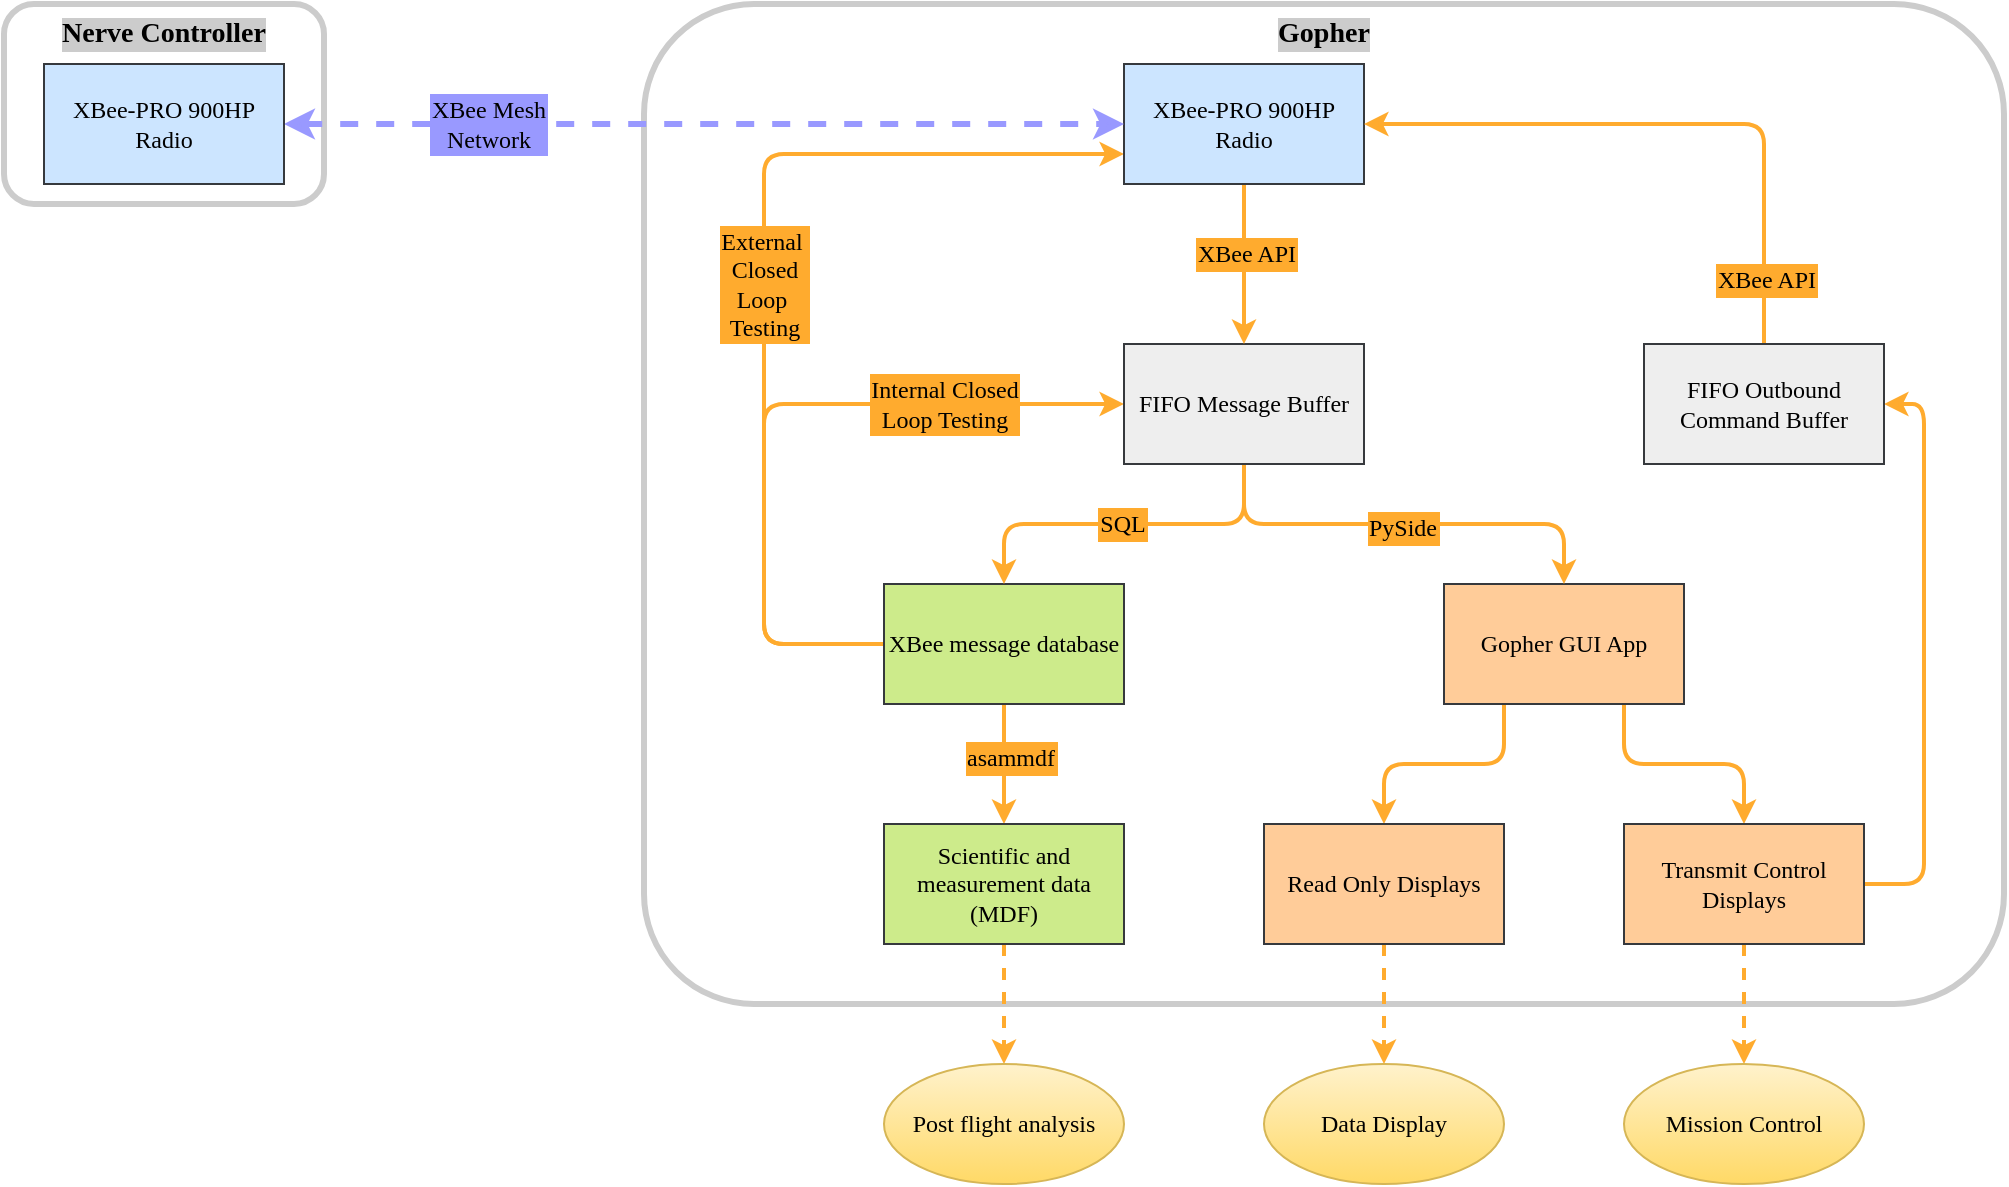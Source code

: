 <mxfile version="26.0.10">
  <diagram name="Page-1" id="97TUoN2fane45SlfonPO">
    <mxGraphModel dx="954" dy="618" grid="1" gridSize="10" guides="1" tooltips="1" connect="1" arrows="1" fold="1" page="1" pageScale="1" pageWidth="1169" pageHeight="827" math="0" shadow="0">
      <root>
        <mxCell id="0" />
        <mxCell id="1" parent="0" />
        <mxCell id="AHxggCeNsx8ZMzd6Cx2u-3" value="Gopher" style="rounded=1;whiteSpace=wrap;html=1;verticalAlign=top;fillColor=none;fontFamily=JetBrains Mono;fontSource=https%3A%2F%2Ffonts.googleapis.com%2Fcss%3Ffamily%3DJetBrains%2BMono;strokeColor=#CCCCCC;strokeWidth=3;fontSize=14;fontStyle=1;labelBackgroundColor=#CCCCCC;arcSize=11;" parent="1" vertex="1">
          <mxGeometry x="360" y="40" width="680" height="500" as="geometry" />
        </mxCell>
        <mxCell id="AHxggCeNsx8ZMzd6Cx2u-2" value="Nerve Controller" style="rounded=1;whiteSpace=wrap;html=1;verticalAlign=top;fillColor=none;fontFamily=JetBrains Mono;fontSource=https%3A%2F%2Ffonts.googleapis.com%2Fcss%3Ffamily%3DJetBrains%2BMono;strokeWidth=3;strokeColor=#CCCCCC;fontSize=14;fontStyle=1;labelBackgroundColor=#CCCCCC;" parent="1" vertex="1">
          <mxGeometry x="40" y="40" width="160" height="100" as="geometry" />
        </mxCell>
        <mxCell id="AHxggCeNsx8ZMzd6Cx2u-17" style="edgeStyle=orthogonalEdgeStyle;rounded=1;orthogonalLoop=1;jettySize=auto;html=1;exitX=0.5;exitY=1;exitDx=0;exitDy=0;entryX=0.5;entryY=0;entryDx=0;entryDy=0;strokeWidth=2;strokeColor=#FFAB2E;curved=0;" parent="1" source="AHxggCeNsx8ZMzd6Cx2u-4" target="AHxggCeNsx8ZMzd6Cx2u-7" edge="1">
          <mxGeometry relative="1" as="geometry" />
        </mxCell>
        <mxCell id="AHxggCeNsx8ZMzd6Cx2u-18" value="asammdf" style="edgeLabel;html=1;align=center;verticalAlign=middle;resizable=0;points=[];fontSize=12;fontFamily=JetBrains Mono;fontSource=https%3A%2F%2Ffonts.googleapis.com%2Fcss%3Ffamily%3DJetBrains%2BMono;labelBorderColor=#FFAB2E;labelBackgroundColor=#FFAB2E;" parent="AHxggCeNsx8ZMzd6Cx2u-17" vertex="1" connectable="0">
          <mxGeometry x="-0.057" y="2" relative="1" as="geometry">
            <mxPoint x="1" y="-2" as="offset" />
          </mxGeometry>
        </mxCell>
        <mxCell id="AHxggCeNsx8ZMzd6Cx2u-26" style="edgeStyle=orthogonalEdgeStyle;rounded=1;orthogonalLoop=1;jettySize=auto;html=1;exitX=0;exitY=0.5;exitDx=0;exitDy=0;entryX=0;entryY=0.5;entryDx=0;entryDy=0;strokeWidth=2;strokeColor=#FFAB2E;curved=0;" parent="1" source="AHxggCeNsx8ZMzd6Cx2u-4" target="AHxggCeNsx8ZMzd6Cx2u-9" edge="1">
          <mxGeometry relative="1" as="geometry">
            <Array as="points">
              <mxPoint x="420" y="360" />
              <mxPoint x="420" y="240" />
            </Array>
          </mxGeometry>
        </mxCell>
        <mxCell id="AHxggCeNsx8ZMzd6Cx2u-27" value="&lt;div&gt;&lt;font&gt;Internal Closed&lt;/font&gt;&lt;/div&gt;&lt;div&gt;&lt;font&gt;Loop Testing&lt;/font&gt;&lt;/div&gt;" style="edgeLabel;html=1;align=center;verticalAlign=middle;resizable=0;points=[];fontSize=12;fontFamily=JetBrains Mono;fontSource=https%3A%2F%2Ffonts.googleapis.com%2Fcss%3Ffamily%3DJetBrains%2BMono;labelBorderColor=#FFAB2E;labelBackgroundColor=#FFAB2E;" parent="AHxggCeNsx8ZMzd6Cx2u-26" vertex="1" connectable="0">
          <mxGeometry x="0.412" y="-1" relative="1" as="geometry">
            <mxPoint x="16" y="-1" as="offset" />
          </mxGeometry>
        </mxCell>
        <mxCell id="AHxggCeNsx8ZMzd6Cx2u-28" style="edgeStyle=orthogonalEdgeStyle;rounded=1;orthogonalLoop=1;jettySize=auto;html=1;exitX=0;exitY=0.5;exitDx=0;exitDy=0;entryX=0;entryY=0.75;entryDx=0;entryDy=0;strokeWidth=2;strokeColor=#FFAB2E;curved=0;" parent="1" source="AHxggCeNsx8ZMzd6Cx2u-4" target="AHxggCeNsx8ZMzd6Cx2u-12" edge="1">
          <mxGeometry relative="1" as="geometry">
            <mxPoint x="600" y="135.0" as="targetPoint" />
            <Array as="points">
              <mxPoint x="420" y="360" />
              <mxPoint x="420" y="115" />
            </Array>
          </mxGeometry>
        </mxCell>
        <mxCell id="AHxggCeNsx8ZMzd6Cx2u-29" value="&lt;div&gt;&lt;font style=&quot;font-size: 12px;&quot; face=&quot;JetBrains Mono&quot; data-font-src=&quot;https://fonts.googleapis.com/css?family=JetBrains+Mono&quot;&gt;External&amp;nbsp;&lt;/font&gt;&lt;/div&gt;&lt;div&gt;&lt;font style=&quot;font-size: 12px;&quot; face=&quot;JetBrains Mono&quot; data-font-src=&quot;https://fonts.googleapis.com/css?family=JetBrains+Mono&quot;&gt;Closed&lt;/font&gt;&lt;/div&gt;&lt;div&gt;&lt;font style=&quot;font-size: 12px;&quot; face=&quot;JetBrains Mono&quot; data-font-src=&quot;https://fonts.googleapis.com/css?family=JetBrains+Mono&quot;&gt;Loop&amp;nbsp;&lt;/font&gt;&lt;/div&gt;&lt;div&gt;&lt;font style=&quot;font-size: 12px;&quot; face=&quot;JetBrains Mono&quot; data-font-src=&quot;https://fonts.googleapis.com/css?family=JetBrains+Mono&quot;&gt;Testing&lt;/font&gt;&lt;/div&gt;" style="edgeLabel;html=1;align=center;verticalAlign=middle;resizable=0;points=[];labelBorderColor=#FFAB2E;labelBackgroundColor=#FFAB2E;" parent="AHxggCeNsx8ZMzd6Cx2u-28" vertex="1" connectable="0">
          <mxGeometry x="-0.014" relative="1" as="geometry">
            <mxPoint y="-1" as="offset" />
          </mxGeometry>
        </mxCell>
        <mxCell id="AHxggCeNsx8ZMzd6Cx2u-4" value="XBee message database" style="rounded=0;whiteSpace=wrap;html=1;fontFamily=JetBrains Mono;fontSource=https%3A%2F%2Ffonts.googleapis.com%2Fcss%3Ffamily%3DJetBrains%2BMono;fillColor=#cdeb8b;strokeColor=#36393d;" parent="1" vertex="1">
          <mxGeometry x="480" y="330" width="120" height="60" as="geometry" />
        </mxCell>
        <mxCell id="AHxggCeNsx8ZMzd6Cx2u-38" style="edgeStyle=orthogonalEdgeStyle;rounded=1;orthogonalLoop=1;jettySize=auto;html=1;exitX=0.25;exitY=1;exitDx=0;exitDy=0;entryX=0.5;entryY=0;entryDx=0;entryDy=0;strokeWidth=2;strokeColor=#FFAB2E;curved=0;" parent="1" source="AHxggCeNsx8ZMzd6Cx2u-5" target="AHxggCeNsx8ZMzd6Cx2u-36" edge="1">
          <mxGeometry relative="1" as="geometry" />
        </mxCell>
        <mxCell id="AHxggCeNsx8ZMzd6Cx2u-39" style="edgeStyle=orthogonalEdgeStyle;rounded=1;orthogonalLoop=1;jettySize=auto;html=1;exitX=0.75;exitY=1;exitDx=0;exitDy=0;entryX=0.5;entryY=0;entryDx=0;entryDy=0;strokeWidth=2;strokeColor=#FFAB2E;curved=0;" parent="1" source="AHxggCeNsx8ZMzd6Cx2u-5" target="AHxggCeNsx8ZMzd6Cx2u-37" edge="1">
          <mxGeometry relative="1" as="geometry" />
        </mxCell>
        <mxCell id="AHxggCeNsx8ZMzd6Cx2u-5" value="Gopher GUI App" style="rounded=0;whiteSpace=wrap;html=1;fontFamily=JetBrains Mono;fontSource=https%3A%2F%2Ffonts.googleapis.com%2Fcss%3Ffamily%3DJetBrains%2BMono;fillColor=#ffcc99;strokeColor=#36393d;" parent="1" vertex="1">
          <mxGeometry x="760" y="330" width="120" height="60" as="geometry" />
        </mxCell>
        <mxCell id="AHxggCeNsx8ZMzd6Cx2u-20" style="edgeStyle=orthogonalEdgeStyle;rounded=1;orthogonalLoop=1;jettySize=auto;html=1;exitX=0.5;exitY=1;exitDx=0;exitDy=0;entryX=0.5;entryY=0;entryDx=0;entryDy=0;strokeWidth=2;strokeColor=#FFAB2E;dashed=1;curved=0;" parent="1" source="AHxggCeNsx8ZMzd6Cx2u-7" target="AHxggCeNsx8ZMzd6Cx2u-21" edge="1">
          <mxGeometry relative="1" as="geometry">
            <mxPoint x="460" y="620" as="targetPoint" />
          </mxGeometry>
        </mxCell>
        <mxCell id="AHxggCeNsx8ZMzd6Cx2u-7" value="&lt;div&gt;Scientific and measurement data&lt;/div&gt;&lt;div&gt;(MDF)&lt;br&gt;&lt;/div&gt;" style="rounded=0;whiteSpace=wrap;html=1;fontFamily=JetBrains Mono;fontSource=https%3A%2F%2Ffonts.googleapis.com%2Fcss%3Ffamily%3DJetBrains%2BMono;fillColor=#cdeb8b;strokeColor=#36393d;" parent="1" vertex="1">
          <mxGeometry x="480" y="450" width="120" height="60" as="geometry" />
        </mxCell>
        <mxCell id="AHxggCeNsx8ZMzd6Cx2u-19" style="edgeStyle=orthogonalEdgeStyle;rounded=1;orthogonalLoop=1;jettySize=auto;html=1;exitX=0.5;exitY=1;exitDx=0;exitDy=0;entryX=0.5;entryY=0;entryDx=0;entryDy=0;strokeWidth=2;strokeColor=#FFAB2E;curved=0;" parent="1" source="AHxggCeNsx8ZMzd6Cx2u-9" target="AHxggCeNsx8ZMzd6Cx2u-4" edge="1">
          <mxGeometry relative="1" as="geometry" />
        </mxCell>
        <mxCell id="AHxggCeNsx8ZMzd6Cx2u-31" value="SQL" style="edgeLabel;html=1;align=center;verticalAlign=middle;resizable=0;points=[];fontSize=12;fontFamily=JetBrains Mono;fontSource=https%3A%2F%2Ffonts.googleapis.com%2Fcss%3Ffamily%3DJetBrains%2BMono;labelBorderColor=#FFAB2E;labelBackgroundColor=#FFAB2E;" parent="AHxggCeNsx8ZMzd6Cx2u-19" vertex="1" connectable="0">
          <mxGeometry x="0.01" y="2" relative="1" as="geometry">
            <mxPoint y="-2" as="offset" />
          </mxGeometry>
        </mxCell>
        <mxCell id="AHxggCeNsx8ZMzd6Cx2u-30" style="edgeStyle=orthogonalEdgeStyle;rounded=1;orthogonalLoop=1;jettySize=auto;html=1;exitX=0.5;exitY=1;exitDx=0;exitDy=0;entryX=0.5;entryY=0;entryDx=0;entryDy=0;strokeWidth=2;strokeColor=#FFAB2E;curved=0;" parent="1" source="AHxggCeNsx8ZMzd6Cx2u-9" target="AHxggCeNsx8ZMzd6Cx2u-5" edge="1">
          <mxGeometry relative="1" as="geometry" />
        </mxCell>
        <mxCell id="AHxggCeNsx8ZMzd6Cx2u-33" value="PySide" style="edgeLabel;html=1;align=center;verticalAlign=middle;resizable=0;points=[];fontSize=12;fontFamily=JetBrains Mono;fontSource=https%3A%2F%2Ffonts.googleapis.com%2Fcss%3Ffamily%3DJetBrains%2BMono;labelBorderColor=#FFAB2E;labelBackgroundColor=#FFAB2E;" parent="AHxggCeNsx8ZMzd6Cx2u-30" vertex="1" connectable="0">
          <mxGeometry x="-0.009" y="-2" relative="1" as="geometry">
            <mxPoint as="offset" />
          </mxGeometry>
        </mxCell>
        <mxCell id="AHxggCeNsx8ZMzd6Cx2u-9" value="FIFO Message Buffer" style="rounded=0;whiteSpace=wrap;html=1;fontFamily=JetBrains Mono;fontSource=https%3A%2F%2Ffonts.googleapis.com%2Fcss%3Ffamily%3DJetBrains%2BMono;fillColor=#eeeeee;strokeColor=#36393d;" parent="1" vertex="1">
          <mxGeometry x="600" y="210" width="120" height="60" as="geometry" />
        </mxCell>
        <mxCell id="AHxggCeNsx8ZMzd6Cx2u-14" style="edgeStyle=orthogonalEdgeStyle;rounded=1;orthogonalLoop=1;jettySize=auto;html=1;strokeWidth=2;strokeColor=#FFAB2E;curved=0;exitX=0.5;exitY=1;exitDx=0;exitDy=0;" parent="1" source="AHxggCeNsx8ZMzd6Cx2u-12" target="AHxggCeNsx8ZMzd6Cx2u-9" edge="1">
          <mxGeometry relative="1" as="geometry">
            <mxPoint x="660" y="150" as="sourcePoint" />
          </mxGeometry>
        </mxCell>
        <mxCell id="AHxggCeNsx8ZMzd6Cx2u-15" value="XBee API" style="edgeLabel;html=1;align=center;verticalAlign=middle;resizable=0;points=[];fontSize=12;fontFamily=JetBrains Mono;fontSource=https%3A%2F%2Ffonts.googleapis.com%2Fcss%3Ffamily%3DJetBrains%2BMono;labelBorderColor=#FFAB2E;labelBackgroundColor=#FFAB2E;" parent="AHxggCeNsx8ZMzd6Cx2u-14" vertex="1" connectable="0">
          <mxGeometry x="-0.133" y="1" relative="1" as="geometry">
            <mxPoint as="offset" />
          </mxGeometry>
        </mxCell>
        <mxCell id="AHxggCeNsx8ZMzd6Cx2u-12" value="XBee-PRO 900HP Radio" style="rounded=0;whiteSpace=wrap;html=1;fillColor=#cce5ff;strokeColor=#36393d;fontFamily=JetBrains Mono;fontSource=https%3A%2F%2Ffonts.googleapis.com%2Fcss%3Ffamily%3DJetBrains%2BMono;" parent="1" vertex="1">
          <mxGeometry x="600" y="70" width="120" height="60" as="geometry" />
        </mxCell>
        <mxCell id="AHxggCeNsx8ZMzd6Cx2u-24" style="edgeStyle=orthogonalEdgeStyle;rounded=1;orthogonalLoop=1;jettySize=auto;html=1;exitX=1;exitY=0.5;exitDx=0;exitDy=0;entryX=0;entryY=0.5;entryDx=0;entryDy=0;strokeWidth=3;strokeColor=#9999FF;startArrow=classic;startFill=1;curved=0;dashed=1;" parent="1" source="AHxggCeNsx8ZMzd6Cx2u-13" target="AHxggCeNsx8ZMzd6Cx2u-12" edge="1">
          <mxGeometry relative="1" as="geometry" />
        </mxCell>
        <mxCell id="AHxggCeNsx8ZMzd6Cx2u-47" value="&lt;div&gt;XBee Mesh&lt;/div&gt;&lt;div&gt;Network&lt;/div&gt;" style="edgeLabel;html=1;align=center;verticalAlign=middle;resizable=0;points=[];fontSize=12;fontFamily=JetBrains Mono;fontSource=https%3A%2F%2Ffonts.googleapis.com%2Fcss%3Ffamily%3DJetBrains%2BMono;labelBackgroundColor=#9999FF;labelBorderColor=#9999FF;" parent="AHxggCeNsx8ZMzd6Cx2u-24" vertex="1" connectable="0">
          <mxGeometry x="-0.516" y="-3" relative="1" as="geometry">
            <mxPoint y="-3" as="offset" />
          </mxGeometry>
        </mxCell>
        <mxCell id="AHxggCeNsx8ZMzd6Cx2u-13" value="XBee-PRO 900HP Radio" style="rounded=0;whiteSpace=wrap;html=1;fillColor=#cce5ff;strokeColor=#36393d;fontFamily=JetBrains Mono;fontSource=https%3A%2F%2Ffonts.googleapis.com%2Fcss%3Ffamily%3DJetBrains%2BMono;" parent="1" vertex="1">
          <mxGeometry x="60" y="70" width="120" height="60" as="geometry" />
        </mxCell>
        <mxCell id="AHxggCeNsx8ZMzd6Cx2u-21" value="Post flight analysis" style="ellipse;whiteSpace=wrap;html=1;fontFamily=JetBrains Mono;fontSource=https%3A%2F%2Ffonts.googleapis.com%2Fcss%3Ffamily%3DJetBrains%2BMono;fillColor=#fff2cc;strokeColor=#d6b656;gradientColor=#ffd966;" parent="1" vertex="1">
          <mxGeometry x="480" y="570" width="120" height="60" as="geometry" />
        </mxCell>
        <mxCell id="AHxggCeNsx8ZMzd6Cx2u-34" value="Data Display" style="ellipse;whiteSpace=wrap;html=1;fontFamily=JetBrains Mono;fontSource=https%3A%2F%2Ffonts.googleapis.com%2Fcss%3Ffamily%3DJetBrains%2BMono;fillColor=#fff2cc;strokeColor=#d6b656;gradientColor=#ffd966;" parent="1" vertex="1">
          <mxGeometry x="670" y="570" width="120" height="60" as="geometry" />
        </mxCell>
        <mxCell id="AHxggCeNsx8ZMzd6Cx2u-40" style="edgeStyle=orthogonalEdgeStyle;rounded=1;orthogonalLoop=1;jettySize=auto;html=1;exitX=0.5;exitY=1;exitDx=0;exitDy=0;entryX=0.5;entryY=0;entryDx=0;entryDy=0;dashed=1;strokeWidth=2;strokeColor=#FFAB2E;curved=0;" parent="1" source="AHxggCeNsx8ZMzd6Cx2u-36" target="AHxggCeNsx8ZMzd6Cx2u-34" edge="1">
          <mxGeometry relative="1" as="geometry" />
        </mxCell>
        <mxCell id="AHxggCeNsx8ZMzd6Cx2u-36" value="Read Only Displays" style="rounded=0;whiteSpace=wrap;html=1;fontFamily=JetBrains Mono;fontSource=https%3A%2F%2Ffonts.googleapis.com%2Fcss%3Ffamily%3DJetBrains%2BMono;fillColor=#ffcc99;strokeColor=#36393d;" parent="1" vertex="1">
          <mxGeometry x="670" y="450" width="120" height="60" as="geometry" />
        </mxCell>
        <mxCell id="AHxggCeNsx8ZMzd6Cx2u-42" style="edgeStyle=orthogonalEdgeStyle;rounded=1;orthogonalLoop=1;jettySize=auto;html=1;exitX=0.5;exitY=1;exitDx=0;exitDy=0;entryX=0.5;entryY=0;entryDx=0;entryDy=0;dashed=1;strokeWidth=2;strokeColor=#FFAB2E;curved=0;" parent="1" source="AHxggCeNsx8ZMzd6Cx2u-37" target="AHxggCeNsx8ZMzd6Cx2u-41" edge="1">
          <mxGeometry relative="1" as="geometry" />
        </mxCell>
        <mxCell id="AHxggCeNsx8ZMzd6Cx2u-46" style="edgeStyle=orthogonalEdgeStyle;rounded=1;orthogonalLoop=1;jettySize=auto;html=1;exitX=1;exitY=0.5;exitDx=0;exitDy=0;entryX=1;entryY=0.5;entryDx=0;entryDy=0;strokeWidth=2;strokeColor=#FFAB2E;curved=0;" parent="1" source="AHxggCeNsx8ZMzd6Cx2u-37" target="AHxggCeNsx8ZMzd6Cx2u-43" edge="1">
          <mxGeometry relative="1" as="geometry" />
        </mxCell>
        <mxCell id="AHxggCeNsx8ZMzd6Cx2u-37" value="Transmit Control Displays" style="rounded=0;whiteSpace=wrap;html=1;fontFamily=JetBrains Mono;fontSource=https%3A%2F%2Ffonts.googleapis.com%2Fcss%3Ffamily%3DJetBrains%2BMono;fillColor=#ffcc99;strokeColor=#36393d;" parent="1" vertex="1">
          <mxGeometry x="850" y="450" width="120" height="60" as="geometry" />
        </mxCell>
        <mxCell id="AHxggCeNsx8ZMzd6Cx2u-41" value="Mission Control" style="ellipse;whiteSpace=wrap;html=1;fontFamily=JetBrains Mono;fontSource=https%3A%2F%2Ffonts.googleapis.com%2Fcss%3Ffamily%3DJetBrains%2BMono;fillColor=#fff2cc;strokeColor=#d6b656;shadow=0;gradientColor=#ffd966;" parent="1" vertex="1">
          <mxGeometry x="850" y="570" width="120" height="60" as="geometry" />
        </mxCell>
        <mxCell id="AHxggCeNsx8ZMzd6Cx2u-44" style="edgeStyle=orthogonalEdgeStyle;rounded=1;orthogonalLoop=1;jettySize=auto;html=1;exitX=0.5;exitY=0;exitDx=0;exitDy=0;entryX=1;entryY=0.5;entryDx=0;entryDy=0;strokeWidth=2;strokeColor=#FFAB2E;curved=0;" parent="1" source="AHxggCeNsx8ZMzd6Cx2u-43" target="AHxggCeNsx8ZMzd6Cx2u-12" edge="1">
          <mxGeometry relative="1" as="geometry">
            <mxPoint x="720" y="120.0" as="targetPoint" />
          </mxGeometry>
        </mxCell>
        <mxCell id="AHxggCeNsx8ZMzd6Cx2u-45" value="XBee API" style="edgeLabel;html=1;align=center;verticalAlign=middle;resizable=0;points=[];labelBorderColor=#FFAB2E;labelBackgroundColor=#FFAB2E;fontSize=12;fontFamily=JetBrains Mono;fontSource=https%3A%2F%2Ffonts.googleapis.com%2Fcss%3Ffamily%3DJetBrains%2BMono;" parent="AHxggCeNsx8ZMzd6Cx2u-44" vertex="1" connectable="0">
          <mxGeometry x="-0.79" y="-1" relative="1" as="geometry">
            <mxPoint as="offset" />
          </mxGeometry>
        </mxCell>
        <mxCell id="AHxggCeNsx8ZMzd6Cx2u-43" value="FIFO Outbound Command Buffer" style="rounded=0;whiteSpace=wrap;html=1;fontFamily=JetBrains Mono;fontSource=https%3A%2F%2Ffonts.googleapis.com%2Fcss%3Ffamily%3DJetBrains%2BMono;fillColor=#eeeeee;strokeColor=#36393d;" parent="1" vertex="1">
          <mxGeometry x="860" y="210" width="120" height="60" as="geometry" />
        </mxCell>
      </root>
    </mxGraphModel>
  </diagram>
</mxfile>
